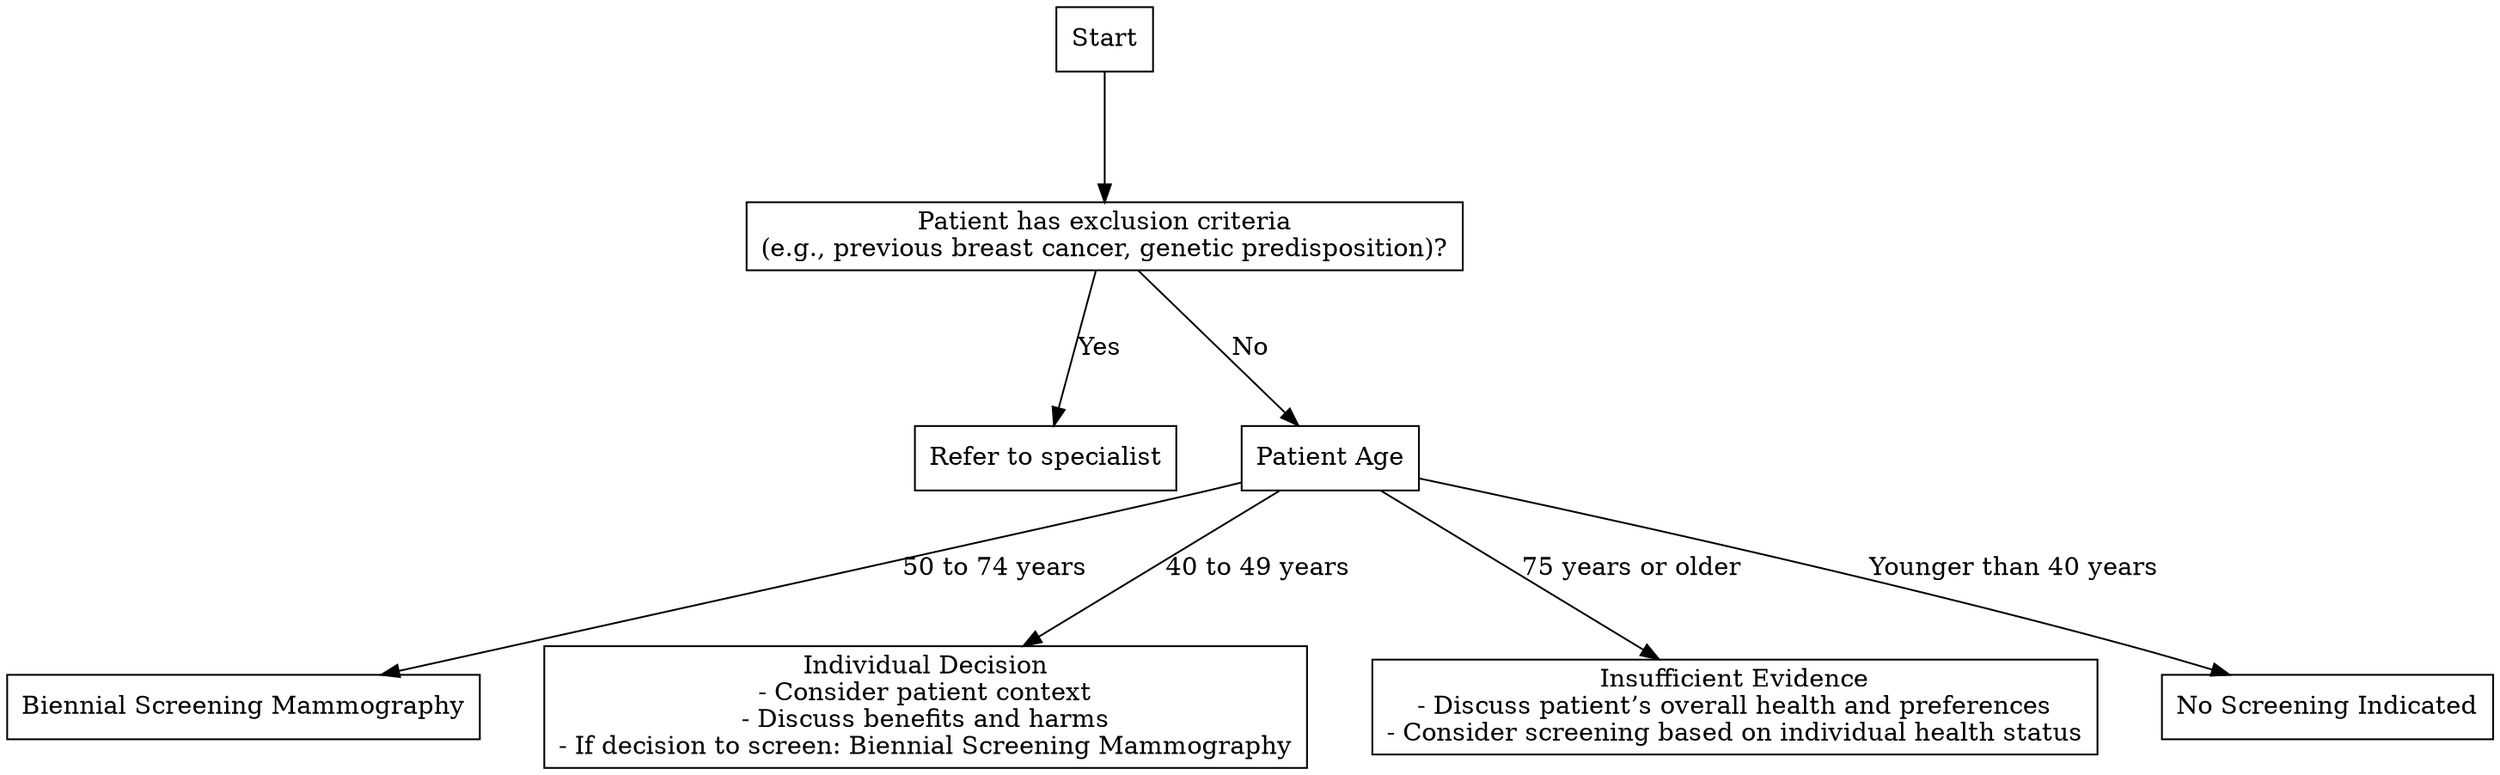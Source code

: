 digraph BreastCancerScreening {
    node [shape=box];
    rankdir=TB; // Top to Bottom layout
    nodesep=0.5; // Increase space between nodes
    ranksep=1; // Increase space between ranks

    Start [label="Start"];
    Exclusion [label="Patient has exclusion criteria\n(e.g., previous breast cancer, genetic predisposition)?"];
    ReferSpecialist [label="Refer to specialist"];
    PatientAge [label="Patient Age"];
    Age50to74 [label="Biennial Screening Mammography"];
    Age40to49 [label="Individual Decision\n- Consider patient context\n- Discuss benefits and harms\n- If decision to screen: Biennial Screening Mammography"];
    Age75plus [label="Insufficient Evidence\n- Discuss patient’s overall health and preferences\n- Consider screening based on individual health status"];
    NoScreening [label="No Screening Indicated"];

    Start -> Exclusion;
    Exclusion -> ReferSpecialist [label="Yes"];
    Exclusion -> PatientAge [label="No"];
    PatientAge -> Age50to74 [label="50 to 74 years"];
    PatientAge -> Age40to49 [label="40 to 49 years"];
    PatientAge -> Age75plus [label="75 years or older"];
    PatientAge -> NoScreening [label="Younger than 40 years"];
}
